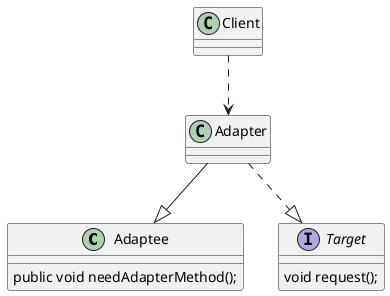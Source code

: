 
@startuml
class Adaptee {
    public void needAdapterMethod();
}
interface Target {
    void request();
}
class Adapter

Adapter--|>Adaptee
Adapter..|>Target

Client..>Adapter

@enduml